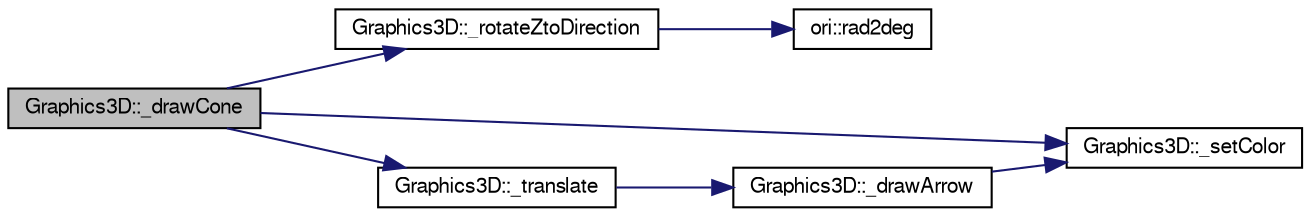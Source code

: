 digraph "Graphics3D::_drawCone"
{
  edge [fontname="FreeSans",fontsize="10",labelfontname="FreeSans",labelfontsize="10"];
  node [fontname="FreeSans",fontsize="10",shape=record];
  rankdir="LR";
  Node1 [label="Graphics3D::_drawCone",height=0.2,width=0.4,color="black", fillcolor="grey75", style="filled", fontcolor="black"];
  Node1 -> Node2 [color="midnightblue",fontsize="10",style="solid",fontname="FreeSans"];
  Node2 [label="Graphics3D::_rotateZtoDirection",height=0.2,width=0.4,color="black", fillcolor="white", style="filled",URL="$de/d6f/class_graphics3_d.html#af320ca8b65460c371d0b76e605a03d07"];
  Node2 -> Node3 [color="midnightblue",fontsize="10",style="solid",fontname="FreeSans"];
  Node3 [label="ori::rad2deg",height=0.2,width=0.4,color="black", fillcolor="white", style="filled",URL="$da/d9b/namespaceori.html#ab66b0f13a5bbe6887c815cc1f97b6a13"];
  Node1 -> Node4 [color="midnightblue",fontsize="10",style="solid",fontname="FreeSans"];
  Node4 [label="Graphics3D::_setColor",height=0.2,width=0.4,color="black", fillcolor="white", style="filled",URL="$de/d6f/class_graphics3_d.html#aa7f5cf1109caec4c347a2b2536f32e64"];
  Node1 -> Node5 [color="midnightblue",fontsize="10",style="solid",fontname="FreeSans"];
  Node5 [label="Graphics3D::_translate",height=0.2,width=0.4,color="black", fillcolor="white", style="filled",URL="$de/d6f/class_graphics3_d.html#ab827a56c12d8bd1f08c3d24e2b520e99"];
  Node5 -> Node6 [color="midnightblue",fontsize="10",style="solid",fontname="FreeSans"];
  Node6 [label="Graphics3D::_drawArrow",height=0.2,width=0.4,color="black", fillcolor="white", style="filled",URL="$de/d6f/class_graphics3_d.html#adfa1218d3a0f71638ad7095d2efe51aa"];
  Node6 -> Node4 [color="midnightblue",fontsize="10",style="solid",fontname="FreeSans"];
}

